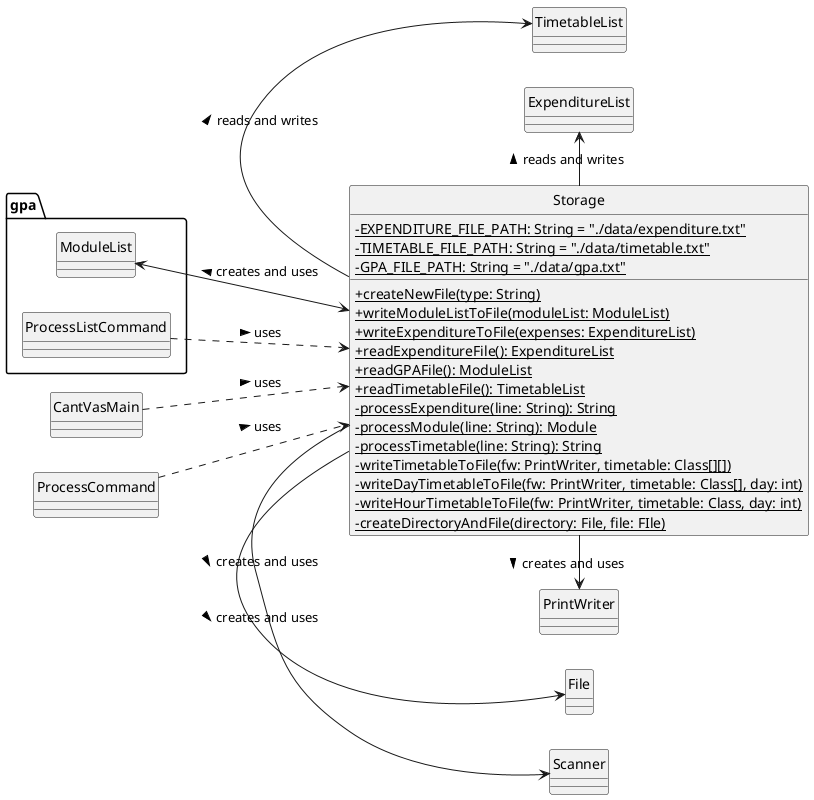 @startuml
'https://plantuml.com/class-diagram

hide circle
skinparam classAttributeIconSize 0
left to right direction

class Scanner {
}

class File {
}

class PrintWriter {
}

class CantVasMain {
}

class ProcessCommand {
}

class Storage {
    - {static} EXPENDITURE_FILE_PATH: String = "./data/expenditure.txt"
    - {static} TIMETABLE_FILE_PATH: String = "./data/timetable.txt"
    - {static} GPA_FILE_PATH: String = "./data/gpa.txt"
    + {static} createNewFile(type: String)
    + {static} writeModuleListToFile(moduleList: ModuleList)
    + {static} writeExpenditureToFile(expenses: ExpenditureList)
    + {static} readExpenditureFile(): ExpenditureList
    + {static} readGPAFile(): ModuleList
    + {static} readTimetableFile(): TimetableList
    - {static} processExpenditure(line: String): String
    - {static} processModule(line: String): Module
    - {static} processTimetable(line: String): String
    - {static} writeTimetableToFile(fw: PrintWriter, timetable: Class[][])
    - {static} writeDayTimetableToFile(fw: PrintWriter, timetable: Class[], day: int)
    - {static} writeHourTimetableToFile(fw: PrintWriter, timetable: Class, day: int)
    - {static} createDirectoryAndFile(directory: File, file: FIle)
}



class TimetableList {
}

class ExpenditureList {
}

package gpa {
    class ModuleList {
    }

    class ProcessListCommand {
    }
}

Storage <-> ModuleList: creates and uses >
TimetableList <- Storage: reads and writes <
ExpenditureList <- Storage: reads and writes <
Storage -> Scanner: creates and uses >
Storage -> File: creates and uses >
Storage -> PrintWriter: creates and uses >

CantVasMain ..> Storage: uses >
ProcessCommand ..> Storage: uses >
ProcessListCommand ..> Storage: uses >

@enduml